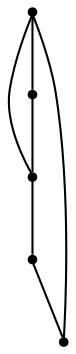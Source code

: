 graph {
  node [shape=point,comment="{\"directed\":false,\"doi\":\"10.1007/978-3-030-04414-5_14\",\"figure\":\"4 (1)\"}"]

  v0 [pos="489.5404968750686,1506.5014078248164"]
  v1 [pos="461.86522778249855,1449.9191241838175"]
  v2 [pos="422.8632081990718,1402.0120702531626"]
  v3 [pos="422.8632081990718,1610.992843788537"]
  v4 [pos="356.1859195230751,1506.5014078248164"]

  v0 -- v1 [id="-1",pos="489.5404968750686,1506.5014078248164 453.96814244583487,1496.0926519169614 476.84681001461666,1482.8989800048032 478.21783988860113,1476.0771709841363 479.5847365154353,1469.2594315723256 459.43569715896257,1468.809358267873 455.8392952250134,1463.9586388617045 452.24286149685537,1459.1121162396691 465.1907669027113,1449.860750731785 461.86522778249855,1449.9191241838175"]
  v1 -- v2 [id="-2",pos="461.86522778249855,1449.9191241838175 460.2983376334523,1439.9385356389932 442.4580029583374,1439.263362094676 442.5996779529683,1431.4872297972042 442.7455497831673,1423.7069007155994 460.87759632447137,1408.82561288084 422.8632081990718,1402.0120702531626"]
  v3 -- v0 [id="-3",pos="422.8632081990718,1610.992843788537 489.5404968750686,1506.5014078248164 489.5404968750686,1506.5014078248164 489.5404968750686,1506.5014078248164"]
  v4 -- v3 [id="-4",pos="356.1859195230751,1506.5014078248164 422.8632081990718,1610.992843788537 422.8632081990718,1610.992843788537 422.8632081990718,1610.992843788537"]
  v4 -- v2 [id="-7",pos="356.1859195230751,1506.5014078248164 422.8632081990718,1402.0120702531626 422.8632081990718,1402.0120702531626 422.8632081990718,1402.0120702531626"]
  v4 -- v0 [id="-8",pos="356.1859195230751,1506.5014078248164 489.5404968750686,1506.5014078248164 489.5404968750686,1506.5014078248164 489.5404968750686,1506.5014078248164"]
}
